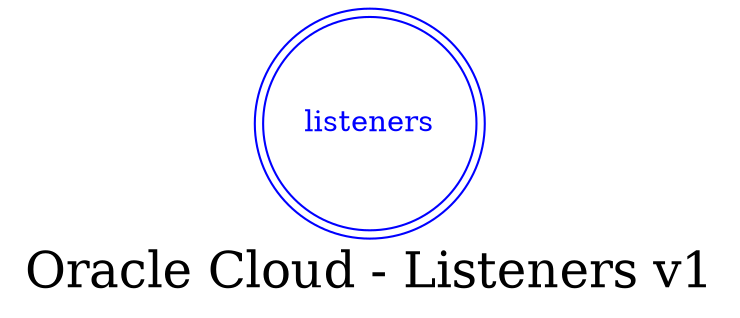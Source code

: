 digraph LexiconGraph {
graph[label="Oracle Cloud - Listeners v1", fontsize=24]
splines=true
"listeners" [color=blue, fontcolor=blue, shape=doublecircle]
}
